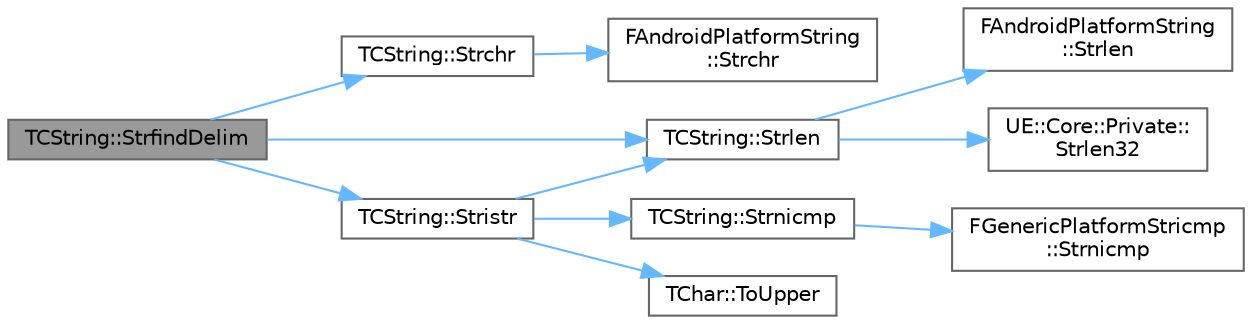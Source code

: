 digraph "TCString::StrfindDelim"
{
 // INTERACTIVE_SVG=YES
 // LATEX_PDF_SIZE
  bgcolor="transparent";
  edge [fontname=Helvetica,fontsize=10,labelfontname=Helvetica,labelfontsize=10];
  node [fontname=Helvetica,fontsize=10,shape=box,height=0.2,width=0.4];
  rankdir="LR";
  Node1 [id="Node000001",label="TCString::StrfindDelim",height=0.2,width=0.4,color="gray40", fillcolor="grey60", style="filled", fontcolor="black",tooltip="Finds string in string, case insensitive, requires the string be surrounded by one the specified deli..."];
  Node1 -> Node2 [id="edge1_Node000001_Node000002",color="steelblue1",style="solid",tooltip=" "];
  Node2 [id="Node000002",label="TCString::Strchr",height=0.2,width=0.4,color="grey40", fillcolor="white", style="filled",URL="$df/d74/structTCString.html#a1aa5598f95b2b3cae1fd1eab860ce49b",tooltip="strchr wrapper"];
  Node2 -> Node3 [id="edge2_Node000002_Node000003",color="steelblue1",style="solid",tooltip=" "];
  Node3 [id="Node000003",label="FAndroidPlatformString\l::Strchr",height=0.2,width=0.4,color="grey40", fillcolor="white", style="filled",URL="$d5/d69/structFAndroidPlatformString.html#a7f59d4bbd4b9057dbc4419d1c603b692",tooltip=" "];
  Node1 -> Node4 [id="edge3_Node000001_Node000004",color="steelblue1",style="solid",tooltip=" "];
  Node4 [id="Node000004",label="TCString::Stristr",height=0.2,width=0.4,color="grey40", fillcolor="white", style="filled",URL="$df/d74/structTCString.html#adf32d8cfe843dc163627bc2aec2542af",tooltip="Finds string in string, case insensitive."];
  Node4 -> Node5 [id="edge4_Node000004_Node000005",color="steelblue1",style="solid",tooltip=" "];
  Node5 [id="Node000005",label="TCString::Strlen",height=0.2,width=0.4,color="grey40", fillcolor="white", style="filled",URL="$df/d74/structTCString.html#ae9cb6e4468e6e47bbe05f8b6f17aa9ce",tooltip="strlen wrapper"];
  Node5 -> Node6 [id="edge5_Node000005_Node000006",color="steelblue1",style="solid",tooltip=" "];
  Node6 [id="Node000006",label="FAndroidPlatformString\l::Strlen",height=0.2,width=0.4,color="grey40", fillcolor="white", style="filled",URL="$d5/d69/structFAndroidPlatformString.html#a8267ad96b698d049f90420e43eb9a2c2",tooltip=" "];
  Node5 -> Node7 [id="edge6_Node000005_Node000007",color="steelblue1",style="solid",tooltip=" "];
  Node7 [id="Node000007",label="UE::Core::Private::\lStrlen32",height=0.2,width=0.4,color="grey40", fillcolor="white", style="filled",URL="$d1/de6/namespaceUE_1_1Core_1_1Private.html#a160ec6172e3be2d52c431c571d8e4df0",tooltip=" "];
  Node4 -> Node8 [id="edge7_Node000004_Node000008",color="steelblue1",style="solid",tooltip=" "];
  Node8 [id="Node000008",label="TCString::Strnicmp",height=0.2,width=0.4,color="grey40", fillcolor="white", style="filled",URL="$df/d74/structTCString.html#a766119e5e1c8a1abb4f21e25fa0a54e9",tooltip="strnicmp wrapper"];
  Node8 -> Node9 [id="edge8_Node000008_Node000009",color="steelblue1",style="solid",tooltip=" "];
  Node9 [id="Node000009",label="FGenericPlatformStricmp\l::Strnicmp",height=0.2,width=0.4,color="grey40", fillcolor="white", style="filled",URL="$db/dd5/structFGenericPlatformStricmp.html#a7e104aa68e47503b9e06636234bfba39",tooltip=" "];
  Node4 -> Node10 [id="edge9_Node000004_Node000010",color="steelblue1",style="solid",tooltip=" "];
  Node10 [id="Node000010",label="TChar::ToUpper",height=0.2,width=0.4,color="grey40", fillcolor="white", style="filled",URL="$d2/d80/structTChar.html#aac4391f075601d2adf118e96acf8da83",tooltip="Only converts ASCII characters, same as CRT to[w]upper() with standard C locale."];
  Node1 -> Node5 [id="edge10_Node000001_Node000005",color="steelblue1",style="solid",tooltip=" "];
}
